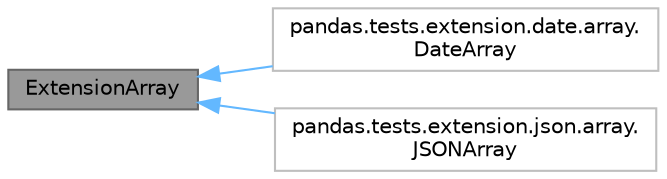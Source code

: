 digraph "ExtensionArray"
{
 // LATEX_PDF_SIZE
  bgcolor="transparent";
  edge [fontname=Helvetica,fontsize=10,labelfontname=Helvetica,labelfontsize=10];
  node [fontname=Helvetica,fontsize=10,shape=box,height=0.2,width=0.4];
  rankdir="LR";
  Node1 [id="Node000001",label="ExtensionArray",height=0.2,width=0.4,color="gray40", fillcolor="grey60", style="filled", fontcolor="black",tooltip=" "];
  Node1 -> Node2 [id="edge1_Node000001_Node000002",dir="back",color="steelblue1",style="solid",tooltip=" "];
  Node2 [id="Node000002",label="pandas.tests.extension.date.array.\lDateArray",height=0.2,width=0.4,color="grey75", fillcolor="white", style="filled",URL="$de/db8/classpandas_1_1tests_1_1extension_1_1date_1_1array_1_1DateArray.html",tooltip=" "];
  Node1 -> Node3 [id="edge2_Node000001_Node000003",dir="back",color="steelblue1",style="solid",tooltip=" "];
  Node3 [id="Node000003",label="pandas.tests.extension.json.array.\lJSONArray",height=0.2,width=0.4,color="grey75", fillcolor="white", style="filled",URL="$dc/dc3/classpandas_1_1tests_1_1extension_1_1json_1_1array_1_1JSONArray.html",tooltip=" "];
}
